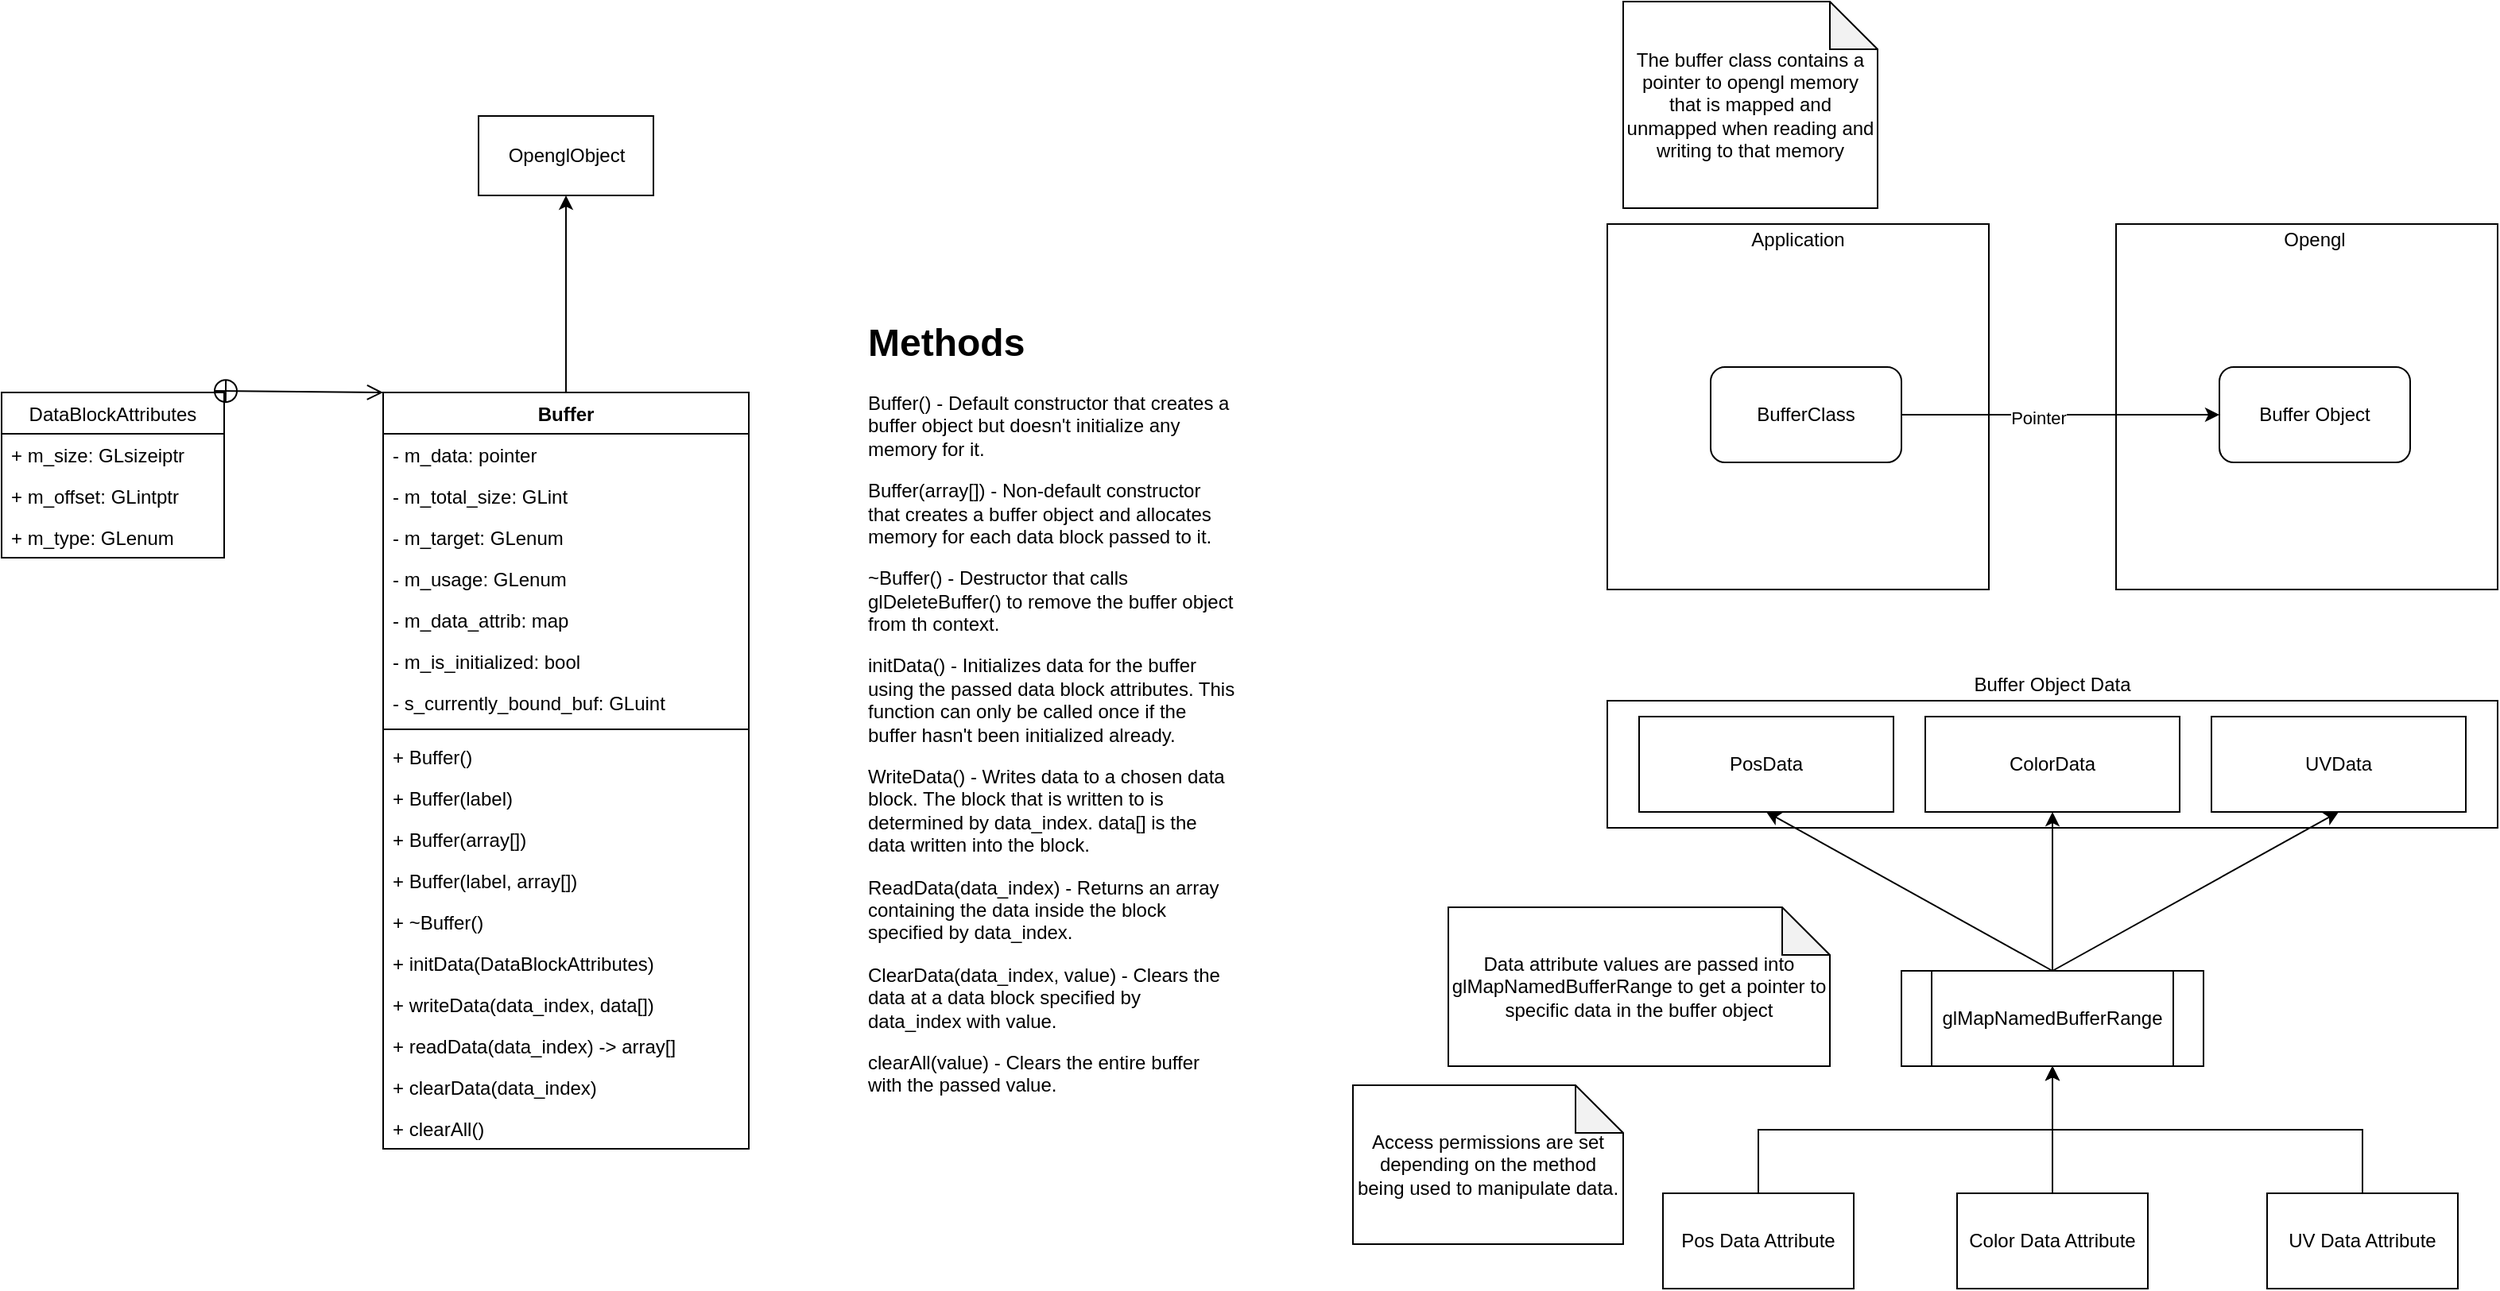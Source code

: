 <mxfile version="14.6.13" type="device"><diagram id="1BpwkSaTVFztdGXiSk9w" name="Page-1"><mxGraphModel dx="1718" dy="985" grid="1" gridSize="10" guides="1" tooltips="1" connect="1" arrows="1" fold="1" page="1" pageScale="1" pageWidth="850" pageHeight="1100" math="0" shadow="0"><root><mxCell id="0"/><mxCell id="1" parent="0"/><mxCell id="lJqkILKYjhvxXPDafEua-2" style="edgeStyle=orthogonalEdgeStyle;rounded=0;orthogonalLoop=1;jettySize=auto;html=1;" parent="1" source="UmU1c0R4z24SGa6tuku8-1" target="lJqkILKYjhvxXPDafEua-1" edge="1"><mxGeometry relative="1" as="geometry"/></mxCell><mxCell id="UmU1c0R4z24SGa6tuku8-1" value="Buffer" style="swimlane;fontStyle=1;align=center;verticalAlign=top;childLayout=stackLayout;horizontal=1;startSize=26;horizontalStack=0;resizeParent=1;resizeParentMax=0;resizeLast=0;collapsible=1;marginBottom=0;" parent="1" vertex="1"><mxGeometry x="280" y="324.04" width="230" height="476" as="geometry"/></mxCell><mxCell id="UmU1c0R4z24SGa6tuku8-2" value="- m_data: pointer" style="text;strokeColor=none;fillColor=none;align=left;verticalAlign=top;spacingLeft=4;spacingRight=4;overflow=hidden;rotatable=0;points=[[0,0.5],[1,0.5]];portConstraint=eastwest;" parent="UmU1c0R4z24SGa6tuku8-1" vertex="1"><mxGeometry y="26" width="230" height="26" as="geometry"/></mxCell><mxCell id="rleG9h5Lvg5siZTtWSsq-14" value="- m_total_size: GLint" style="text;strokeColor=none;fillColor=none;align=left;verticalAlign=top;spacingLeft=4;spacingRight=4;overflow=hidden;rotatable=0;points=[[0,0.5],[1,0.5]];portConstraint=eastwest;" parent="UmU1c0R4z24SGa6tuku8-1" vertex="1"><mxGeometry y="52" width="230" height="26" as="geometry"/></mxCell><mxCell id="lJqkILKYjhvxXPDafEua-4" value="- m_target: GLenum" style="text;strokeColor=none;fillColor=none;align=left;verticalAlign=top;spacingLeft=4;spacingRight=4;overflow=hidden;rotatable=0;points=[[0,0.5],[1,0.5]];portConstraint=eastwest;" parent="UmU1c0R4z24SGa6tuku8-1" vertex="1"><mxGeometry y="78" width="230" height="26" as="geometry"/></mxCell><mxCell id="rleG9h5Lvg5siZTtWSsq-15" value="- m_usage: GLenum" style="text;strokeColor=none;fillColor=none;align=left;verticalAlign=top;spacingLeft=4;spacingRight=4;overflow=hidden;rotatable=0;points=[[0,0.5],[1,0.5]];portConstraint=eastwest;" parent="UmU1c0R4z24SGa6tuku8-1" vertex="1"><mxGeometry y="104" width="230" height="26" as="geometry"/></mxCell><mxCell id="ogIkuCl4ObWhLBxa8AXL-1" value="- m_data_attrib: map" style="text;strokeColor=none;fillColor=none;align=left;verticalAlign=top;spacingLeft=4;spacingRight=4;overflow=hidden;rotatable=0;points=[[0,0.5],[1,0.5]];portConstraint=eastwest;" vertex="1" parent="UmU1c0R4z24SGa6tuku8-1"><mxGeometry y="130" width="230" height="26" as="geometry"/></mxCell><mxCell id="sRig1hK0W-3URqh-pxHu-5" value="- m_is_initialized: bool" style="text;strokeColor=none;fillColor=none;align=left;verticalAlign=top;spacingLeft=4;spacingRight=4;overflow=hidden;rotatable=0;points=[[0,0.5],[1,0.5]];portConstraint=eastwest;" parent="UmU1c0R4z24SGa6tuku8-1" vertex="1"><mxGeometry y="156" width="230" height="26" as="geometry"/></mxCell><mxCell id="rleG9h5Lvg5siZTtWSsq-63" value="- s_currently_bound_buf: GLuint" style="text;strokeColor=none;fillColor=none;align=left;verticalAlign=top;spacingLeft=4;spacingRight=4;overflow=hidden;rotatable=0;points=[[0,0.5],[1,0.5]];portConstraint=eastwest;" parent="UmU1c0R4z24SGa6tuku8-1" vertex="1"><mxGeometry y="182" width="230" height="26" as="geometry"/></mxCell><mxCell id="UmU1c0R4z24SGa6tuku8-3" value="" style="line;strokeWidth=1;fillColor=none;align=left;verticalAlign=middle;spacingTop=-1;spacingLeft=3;spacingRight=3;rotatable=0;labelPosition=right;points=[];portConstraint=eastwest;" parent="UmU1c0R4z24SGa6tuku8-1" vertex="1"><mxGeometry y="208" width="230" height="8" as="geometry"/></mxCell><mxCell id="sRig1hK0W-3URqh-pxHu-1" value="+ Buffer()" style="text;strokeColor=none;fillColor=none;align=left;verticalAlign=top;spacingLeft=4;spacingRight=4;overflow=hidden;rotatable=0;points=[[0,0.5],[1,0.5]];portConstraint=eastwest;" parent="UmU1c0R4z24SGa6tuku8-1" vertex="1"><mxGeometry y="216" width="230" height="26" as="geometry"/></mxCell><mxCell id="UmU1c0R4z24SGa6tuku8-4" value="+ Buffer(label)" style="text;strokeColor=none;fillColor=none;align=left;verticalAlign=top;spacingLeft=4;spacingRight=4;overflow=hidden;rotatable=0;points=[[0,0.5],[1,0.5]];portConstraint=eastwest;" parent="UmU1c0R4z24SGa6tuku8-1" vertex="1"><mxGeometry y="242" width="230" height="26" as="geometry"/></mxCell><mxCell id="sRig1hK0W-3URqh-pxHu-3" value="+ Buffer(array[])" style="text;strokeColor=none;fillColor=none;align=left;verticalAlign=top;spacingLeft=4;spacingRight=4;overflow=hidden;rotatable=0;points=[[0,0.5],[1,0.5]];portConstraint=eastwest;" parent="UmU1c0R4z24SGa6tuku8-1" vertex="1"><mxGeometry y="268" width="230" height="26" as="geometry"/></mxCell><mxCell id="lJqkILKYjhvxXPDafEua-3" value="+ Buffer(label, array[])" style="text;strokeColor=none;fillColor=none;align=left;verticalAlign=top;spacingLeft=4;spacingRight=4;overflow=hidden;rotatable=0;points=[[0,0.5],[1,0.5]];portConstraint=eastwest;" parent="UmU1c0R4z24SGa6tuku8-1" vertex="1"><mxGeometry y="294" width="230" height="26" as="geometry"/></mxCell><mxCell id="rleG9h5Lvg5siZTtWSsq-51" value="+ ~Buffer()" style="text;strokeColor=none;fillColor=none;align=left;verticalAlign=top;spacingLeft=4;spacingRight=4;overflow=hidden;rotatable=0;points=[[0,0.5],[1,0.5]];portConstraint=eastwest;" parent="UmU1c0R4z24SGa6tuku8-1" vertex="1"><mxGeometry y="320" width="230" height="26" as="geometry"/></mxCell><mxCell id="ogIkuCl4ObWhLBxa8AXL-2" value="+ initData(DataBlockAttributes)" style="text;strokeColor=none;fillColor=none;align=left;verticalAlign=top;spacingLeft=4;spacingRight=4;overflow=hidden;rotatable=0;points=[[0,0.5],[1,0.5]];portConstraint=eastwest;" vertex="1" parent="UmU1c0R4z24SGa6tuku8-1"><mxGeometry y="346" width="230" height="26" as="geometry"/></mxCell><mxCell id="rleG9h5Lvg5siZTtWSsq-52" value="+ writeData(data_index, data[])" style="text;strokeColor=none;fillColor=none;align=left;verticalAlign=top;spacingLeft=4;spacingRight=4;overflow=hidden;rotatable=0;points=[[0,0.5],[1,0.5]];portConstraint=eastwest;" parent="UmU1c0R4z24SGa6tuku8-1" vertex="1"><mxGeometry y="372" width="230" height="26" as="geometry"/></mxCell><mxCell id="rleG9h5Lvg5siZTtWSsq-71" value="+ readData(data_index) -&gt; array[]" style="text;strokeColor=none;fillColor=none;align=left;verticalAlign=top;spacingLeft=4;spacingRight=4;overflow=hidden;rotatable=0;points=[[0,0.5],[1,0.5]];portConstraint=eastwest;" parent="UmU1c0R4z24SGa6tuku8-1" vertex="1"><mxGeometry y="398" width="230" height="26" as="geometry"/></mxCell><mxCell id="rleG9h5Lvg5siZTtWSsq-72" value="+ clearData(data_index)" style="text;strokeColor=none;fillColor=none;align=left;verticalAlign=top;spacingLeft=4;spacingRight=4;overflow=hidden;rotatable=0;points=[[0,0.5],[1,0.5]];portConstraint=eastwest;" parent="UmU1c0R4z24SGa6tuku8-1" vertex="1"><mxGeometry y="424" width="230" height="26" as="geometry"/></mxCell><mxCell id="rleG9h5Lvg5siZTtWSsq-75" value="+ clearAll()" style="text;strokeColor=none;fillColor=none;align=left;verticalAlign=top;spacingLeft=4;spacingRight=4;overflow=hidden;rotatable=0;points=[[0,0.5],[1,0.5]];portConstraint=eastwest;" parent="UmU1c0R4z24SGa6tuku8-1" vertex="1"><mxGeometry y="450" width="230" height="26" as="geometry"/></mxCell><mxCell id="rleG9h5Lvg5siZTtWSsq-16" value="DataBlockAttributes" style="swimlane;fontStyle=0;childLayout=stackLayout;horizontal=1;startSize=26;fillColor=none;horizontalStack=0;resizeParent=1;resizeParentMax=0;resizeLast=0;collapsible=1;marginBottom=0;" parent="1" vertex="1"><mxGeometry x="40" y="324.04" width="140" height="104" as="geometry"/></mxCell><mxCell id="rleG9h5Lvg5siZTtWSsq-17" value="+ m_size: GLsizeiptr" style="text;strokeColor=none;fillColor=none;align=left;verticalAlign=top;spacingLeft=4;spacingRight=4;overflow=hidden;rotatable=0;points=[[0,0.5],[1,0.5]];portConstraint=eastwest;" parent="rleG9h5Lvg5siZTtWSsq-16" vertex="1"><mxGeometry y="26" width="140" height="26" as="geometry"/></mxCell><mxCell id="rleG9h5Lvg5siZTtWSsq-19" value="+ m_offset: GLintptr" style="text;strokeColor=none;fillColor=none;align=left;verticalAlign=top;spacingLeft=4;spacingRight=4;overflow=hidden;rotatable=0;points=[[0,0.5],[1,0.5]];portConstraint=eastwest;" parent="rleG9h5Lvg5siZTtWSsq-16" vertex="1"><mxGeometry y="52" width="140" height="26" as="geometry"/></mxCell><mxCell id="rleG9h5Lvg5siZTtWSsq-60" value="+ m_type: GLenum" style="text;strokeColor=none;fillColor=none;align=left;verticalAlign=top;spacingLeft=4;spacingRight=4;overflow=hidden;rotatable=0;points=[[0,0.5],[1,0.5]];portConstraint=eastwest;" parent="rleG9h5Lvg5siZTtWSsq-16" vertex="1"><mxGeometry y="78" width="140" height="26" as="geometry"/></mxCell><mxCell id="rleG9h5Lvg5siZTtWSsq-20" value="" style="endArrow=open;startArrow=circlePlus;endFill=0;startFill=0;endSize=8;html=1;entryX=0;entryY=0;entryDx=0;entryDy=0;exitX=0.95;exitY=-0.01;exitDx=0;exitDy=0;exitPerimeter=0;" parent="1" source="rleG9h5Lvg5siZTtWSsq-16" target="UmU1c0R4z24SGa6tuku8-1" edge="1"><mxGeometry width="160" relative="1" as="geometry"><mxPoint x="220" y="424.04" as="sourcePoint"/><mxPoint x="400" y="384.04" as="targetPoint"/></mxGeometry></mxCell><mxCell id="rleG9h5Lvg5siZTtWSsq-24" value="" style="rounded=0;whiteSpace=wrap;html=1;fillColor=none;" parent="1" vertex="1"><mxGeometry x="1050" y="218" width="240" height="230" as="geometry"/></mxCell><mxCell id="rleG9h5Lvg5siZTtWSsq-25" value="" style="rounded=0;whiteSpace=wrap;html=1;fillColor=none;" parent="1" vertex="1"><mxGeometry x="1370" y="218" width="240" height="230" as="geometry"/></mxCell><mxCell id="rleG9h5Lvg5siZTtWSsq-26" value="BufferClass" style="rounded=1;whiteSpace=wrap;html=1;" parent="1" vertex="1"><mxGeometry x="1115" y="308" width="120" height="60" as="geometry"/></mxCell><mxCell id="rleG9h5Lvg5siZTtWSsq-27" value="Buffer Object" style="rounded=1;whiteSpace=wrap;html=1;" parent="1" vertex="1"><mxGeometry x="1435" y="308" width="120" height="60" as="geometry"/></mxCell><mxCell id="rleG9h5Lvg5siZTtWSsq-28" value="" style="endArrow=classic;html=1;exitX=1;exitY=0.5;exitDx=0;exitDy=0;entryX=0;entryY=0.5;entryDx=0;entryDy=0;" parent="1" source="rleG9h5Lvg5siZTtWSsq-26" target="rleG9h5Lvg5siZTtWSsq-27" edge="1"><mxGeometry width="50" height="50" relative="1" as="geometry"><mxPoint x="1345" y="338" as="sourcePoint"/><mxPoint x="1395" y="288" as="targetPoint"/></mxGeometry></mxCell><mxCell id="rleG9h5Lvg5siZTtWSsq-29" value="Pointer" style="edgeLabel;html=1;align=center;verticalAlign=middle;resizable=0;points=[];" parent="rleG9h5Lvg5siZTtWSsq-28" vertex="1" connectable="0"><mxGeometry x="-0.14" y="-2" relative="1" as="geometry"><mxPoint as="offset"/></mxGeometry></mxCell><mxCell id="rleG9h5Lvg5siZTtWSsq-30" value="Application" style="text;html=1;strokeColor=none;fillColor=none;align=center;verticalAlign=middle;whiteSpace=wrap;rounded=0;" parent="1" vertex="1"><mxGeometry x="1150" y="218" width="40" height="20" as="geometry"/></mxCell><mxCell id="rleG9h5Lvg5siZTtWSsq-31" value="Opengl" style="text;html=1;strokeColor=none;fillColor=none;align=center;verticalAlign=middle;whiteSpace=wrap;rounded=0;" parent="1" vertex="1"><mxGeometry x="1475" y="218" width="40" height="20" as="geometry"/></mxCell><mxCell id="rleG9h5Lvg5siZTtWSsq-32" value="" style="rounded=0;whiteSpace=wrap;html=1;fillColor=none;" parent="1" vertex="1"><mxGeometry x="1050" y="518" width="560" height="80" as="geometry"/></mxCell><mxCell id="rleG9h5Lvg5siZTtWSsq-33" value="Buffer Object Data" style="text;html=1;strokeColor=none;fillColor=none;align=center;verticalAlign=middle;whiteSpace=wrap;rounded=0;" parent="1" vertex="1"><mxGeometry x="1270" y="498" width="120" height="20" as="geometry"/></mxCell><mxCell id="rleG9h5Lvg5siZTtWSsq-34" value="PosData" style="rounded=0;whiteSpace=wrap;html=1;fillColor=none;" parent="1" vertex="1"><mxGeometry x="1070" y="528" width="160" height="60" as="geometry"/></mxCell><mxCell id="rleG9h5Lvg5siZTtWSsq-35" value="ColorData&lt;span style=&quot;color: rgba(0 , 0 , 0 , 0) ; font-family: monospace ; font-size: 0px&quot;&gt;%3CmxGraphModel%3E%3Croot%3E%3CmxCell%20id%3D%220%22%2F%3E%3CmxCell%20id%3D%221%22%20parent%3D%220%22%2F%3E%3CmxCell%20id%3D%222%22%20value%3D%22PosData%22%20style%3D%22rounded%3D0%3BwhiteSpace%3Dwrap%3Bhtml%3D1%3BfillColor%3Dnone%3B%22%20vertex%3D%221%22%20parent%3D%221%22%3E%3CmxGeometry%20x%3D%22140%22%20y%3D%22560%22%20width%3D%22160%22%20height%3D%2260%22%20as%3D%22geometry%22%2F%3E%3C%2FmxCell%3E%3C%2Froot%3E%3C%2FmxGraphModel%3E&lt;/span&gt;" style="rounded=0;whiteSpace=wrap;html=1;fillColor=none;" parent="1" vertex="1"><mxGeometry x="1250" y="528" width="160" height="60" as="geometry"/></mxCell><mxCell id="rleG9h5Lvg5siZTtWSsq-36" value="UVData" style="rounded=0;whiteSpace=wrap;html=1;fillColor=none;" parent="1" vertex="1"><mxGeometry x="1430" y="528" width="160" height="60" as="geometry"/></mxCell><mxCell id="rleG9h5Lvg5siZTtWSsq-37" style="edgeStyle=orthogonalEdgeStyle;rounded=0;orthogonalLoop=1;jettySize=auto;html=1;exitX=0.5;exitY=0;exitDx=0;exitDy=0;entryX=0.5;entryY=1;entryDx=0;entryDy=0;" parent="1" source="rleG9h5Lvg5siZTtWSsq-38" target="rleG9h5Lvg5siZTtWSsq-43" edge="1"><mxGeometry relative="1" as="geometry"/></mxCell><mxCell id="rleG9h5Lvg5siZTtWSsq-38" value="Pos Data Attribute" style="rounded=0;whiteSpace=wrap;html=1;fillColor=none;" parent="1" vertex="1"><mxGeometry x="1085" y="828" width="120" height="60" as="geometry"/></mxCell><mxCell id="rleG9h5Lvg5siZTtWSsq-39" style="edgeStyle=orthogonalEdgeStyle;rounded=0;orthogonalLoop=1;jettySize=auto;html=1;exitX=0.5;exitY=0;exitDx=0;exitDy=0;entryX=0.5;entryY=1;entryDx=0;entryDy=0;" parent="1" source="rleG9h5Lvg5siZTtWSsq-40" target="rleG9h5Lvg5siZTtWSsq-43" edge="1"><mxGeometry relative="1" as="geometry"/></mxCell><mxCell id="rleG9h5Lvg5siZTtWSsq-40" value="Color Data Attribute" style="rounded=0;whiteSpace=wrap;html=1;fillColor=none;" parent="1" vertex="1"><mxGeometry x="1270" y="828" width="120" height="60" as="geometry"/></mxCell><mxCell id="rleG9h5Lvg5siZTtWSsq-41" style="edgeStyle=orthogonalEdgeStyle;rounded=0;orthogonalLoop=1;jettySize=auto;html=1;exitX=0.5;exitY=0;exitDx=0;exitDy=0;entryX=0.5;entryY=1;entryDx=0;entryDy=0;" parent="1" source="rleG9h5Lvg5siZTtWSsq-42" target="rleG9h5Lvg5siZTtWSsq-43" edge="1"><mxGeometry relative="1" as="geometry"/></mxCell><mxCell id="rleG9h5Lvg5siZTtWSsq-42" value="UV Data Attribute" style="rounded=0;whiteSpace=wrap;html=1;fillColor=none;" parent="1" vertex="1"><mxGeometry x="1465" y="828" width="120" height="60" as="geometry"/></mxCell><mxCell id="rleG9h5Lvg5siZTtWSsq-43" value="glMapNamedBufferRange" style="shape=process;whiteSpace=wrap;html=1;backgroundOutline=1;fillColor=none;" parent="1" vertex="1"><mxGeometry x="1235" y="688" width="190" height="60" as="geometry"/></mxCell><mxCell id="rleG9h5Lvg5siZTtWSsq-44" value="" style="endArrow=classic;html=1;exitX=0.5;exitY=0;exitDx=0;exitDy=0;entryX=0.5;entryY=1;entryDx=0;entryDy=0;" parent="1" source="rleG9h5Lvg5siZTtWSsq-43" target="rleG9h5Lvg5siZTtWSsq-34" edge="1"><mxGeometry width="50" height="50" relative="1" as="geometry"><mxPoint x="1330" y="678" as="sourcePoint"/><mxPoint x="1380" y="618" as="targetPoint"/></mxGeometry></mxCell><mxCell id="rleG9h5Lvg5siZTtWSsq-45" value="" style="endArrow=classic;html=1;exitX=0.5;exitY=0;exitDx=0;exitDy=0;" parent="1" source="rleG9h5Lvg5siZTtWSsq-43" edge="1"><mxGeometry width="50" height="50" relative="1" as="geometry"><mxPoint x="1520" y="718" as="sourcePoint"/><mxPoint x="1330" y="588" as="targetPoint"/></mxGeometry></mxCell><mxCell id="rleG9h5Lvg5siZTtWSsq-46" value="" style="endArrow=classic;html=1;exitX=0.5;exitY=0;exitDx=0;exitDy=0;entryX=0.5;entryY=1;entryDx=0;entryDy=0;" parent="1" source="rleG9h5Lvg5siZTtWSsq-43" target="rleG9h5Lvg5siZTtWSsq-36" edge="1"><mxGeometry width="50" height="50" relative="1" as="geometry"><mxPoint x="1490" y="728" as="sourcePoint"/><mxPoint x="1540" y="678" as="targetPoint"/></mxGeometry></mxCell><mxCell id="rleG9h5Lvg5siZTtWSsq-47" value="Data attribute values are passed into glMapNamedBufferRange to get a pointer to specific data in the buffer object" style="shape=note;whiteSpace=wrap;html=1;backgroundOutline=1;darkOpacity=0.05;fillColor=none;" parent="1" vertex="1"><mxGeometry x="950" y="648" width="240" height="100" as="geometry"/></mxCell><mxCell id="rleG9h5Lvg5siZTtWSsq-48" value="The buffer class contains a pointer to opengl memory that is mapped and unmapped when reading and writing to that memory" style="shape=note;whiteSpace=wrap;html=1;backgroundOutline=1;darkOpacity=0.05;fillColor=none;" parent="1" vertex="1"><mxGeometry x="1060" y="78" width="160" height="130" as="geometry"/></mxCell><mxCell id="rleG9h5Lvg5siZTtWSsq-49" value="Access permissions are set depending on the method being used to manipulate data." style="shape=note;whiteSpace=wrap;html=1;backgroundOutline=1;darkOpacity=0.05;" parent="1" vertex="1"><mxGeometry x="890" y="760" width="170" height="100" as="geometry"/></mxCell><mxCell id="rleG9h5Lvg5siZTtWSsq-59" value="&lt;h1&gt;Methods&lt;/h1&gt;&lt;p&gt;Buffer() - Default constructor that creates a buffer object but doesn't initialize any memory for it.&lt;/p&gt;&lt;p&gt;Buffer(array[]) - Non-default constructor that creates a buffer object and allocates memory for each data block passed to it.&lt;/p&gt;&lt;p&gt;~Buffer() - Destructor that calls glDeleteBuffer() to remove the buffer object from th context.&lt;/p&gt;&lt;p&gt;initData() - Initializes data for the buffer using the passed data block attributes. This function can only be called once if the buffer hasn't been initialized already.&lt;/p&gt;&lt;p&gt;WriteData() - Writes data to a chosen data block. The block that is written to is determined by data_index. data[] is the data written into the block.&lt;/p&gt;&lt;p&gt;ReadData(data_index) - Returns an array containing the data inside the block specified by data_index.&lt;/p&gt;&lt;p&gt;ClearData(data_index, value) - Clears the data at a data block specified by data_index with value.&lt;/p&gt;&lt;p&gt;clearAll(value) - Clears the entire buffer with the passed value.&lt;/p&gt;" style="text;html=1;strokeColor=none;fillColor=none;spacing=5;spacingTop=-20;whiteSpace=wrap;overflow=hidden;rounded=0;" parent="1" vertex="1"><mxGeometry x="580" y="273" width="240" height="507" as="geometry"/></mxCell><mxCell id="lJqkILKYjhvxXPDafEua-1" value="OpenglObject" style="html=1;" parent="1" vertex="1"><mxGeometry x="340" y="150" width="110" height="50" as="geometry"/></mxCell></root></mxGraphModel></diagram></mxfile>